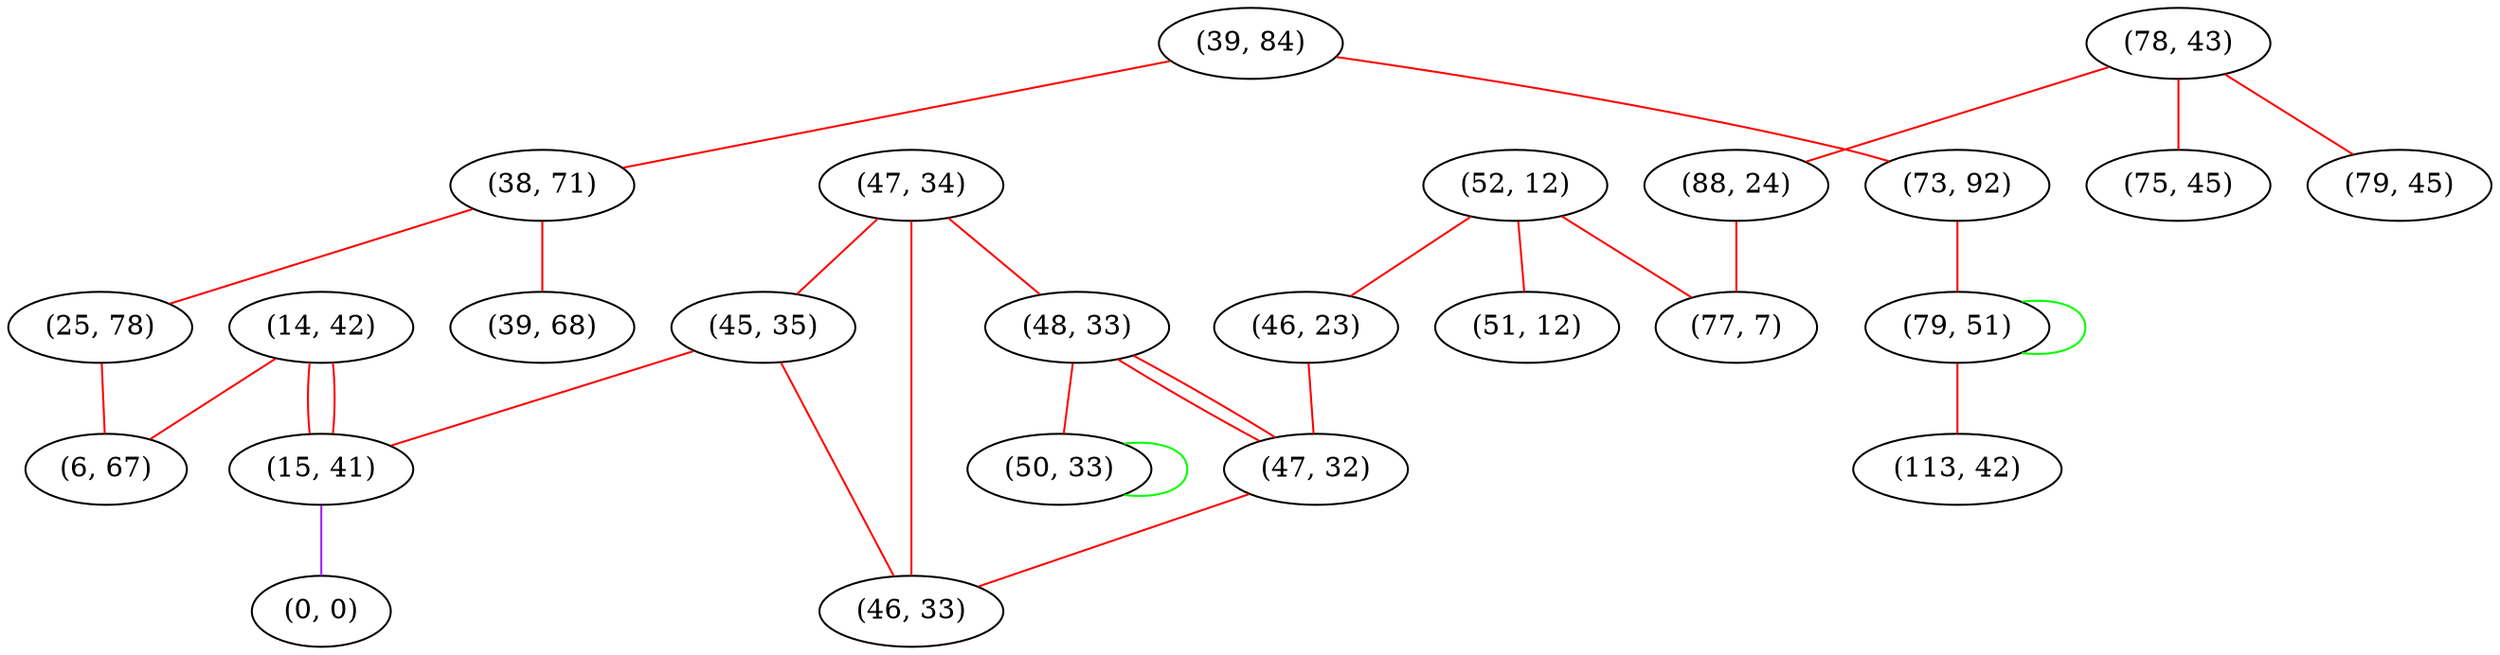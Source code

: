 graph "" {
"(39, 84)";
"(78, 43)";
"(38, 71)";
"(88, 24)";
"(25, 78)";
"(75, 45)";
"(14, 42)";
"(47, 34)";
"(45, 35)";
"(73, 92)";
"(48, 33)";
"(79, 51)";
"(52, 12)";
"(113, 42)";
"(39, 68)";
"(79, 45)";
"(15, 41)";
"(46, 23)";
"(50, 33)";
"(0, 0)";
"(47, 32)";
"(6, 67)";
"(46, 33)";
"(77, 7)";
"(51, 12)";
"(39, 84)" -- "(38, 71)"  [color=red, key=0, weight=1];
"(39, 84)" -- "(73, 92)"  [color=red, key=0, weight=1];
"(78, 43)" -- "(79, 45)"  [color=red, key=0, weight=1];
"(78, 43)" -- "(88, 24)"  [color=red, key=0, weight=1];
"(78, 43)" -- "(75, 45)"  [color=red, key=0, weight=1];
"(38, 71)" -- "(39, 68)"  [color=red, key=0, weight=1];
"(38, 71)" -- "(25, 78)"  [color=red, key=0, weight=1];
"(88, 24)" -- "(77, 7)"  [color=red, key=0, weight=1];
"(25, 78)" -- "(6, 67)"  [color=red, key=0, weight=1];
"(14, 42)" -- "(6, 67)"  [color=red, key=0, weight=1];
"(14, 42)" -- "(15, 41)"  [color=red, key=0, weight=1];
"(14, 42)" -- "(15, 41)"  [color=red, key=1, weight=1];
"(47, 34)" -- "(48, 33)"  [color=red, key=0, weight=1];
"(47, 34)" -- "(46, 33)"  [color=red, key=0, weight=1];
"(47, 34)" -- "(45, 35)"  [color=red, key=0, weight=1];
"(45, 35)" -- "(46, 33)"  [color=red, key=0, weight=1];
"(45, 35)" -- "(15, 41)"  [color=red, key=0, weight=1];
"(73, 92)" -- "(79, 51)"  [color=red, key=0, weight=1];
"(48, 33)" -- "(47, 32)"  [color=red, key=0, weight=1];
"(48, 33)" -- "(47, 32)"  [color=red, key=1, weight=1];
"(48, 33)" -- "(50, 33)"  [color=red, key=0, weight=1];
"(79, 51)" -- "(113, 42)"  [color=red, key=0, weight=1];
"(79, 51)" -- "(79, 51)"  [color=green, key=0, weight=2];
"(52, 12)" -- "(51, 12)"  [color=red, key=0, weight=1];
"(52, 12)" -- "(77, 7)"  [color=red, key=0, weight=1];
"(52, 12)" -- "(46, 23)"  [color=red, key=0, weight=1];
"(15, 41)" -- "(0, 0)"  [color=purple, key=0, weight=4];
"(46, 23)" -- "(47, 32)"  [color=red, key=0, weight=1];
"(50, 33)" -- "(50, 33)"  [color=green, key=0, weight=2];
"(47, 32)" -- "(46, 33)"  [color=red, key=0, weight=1];
}
